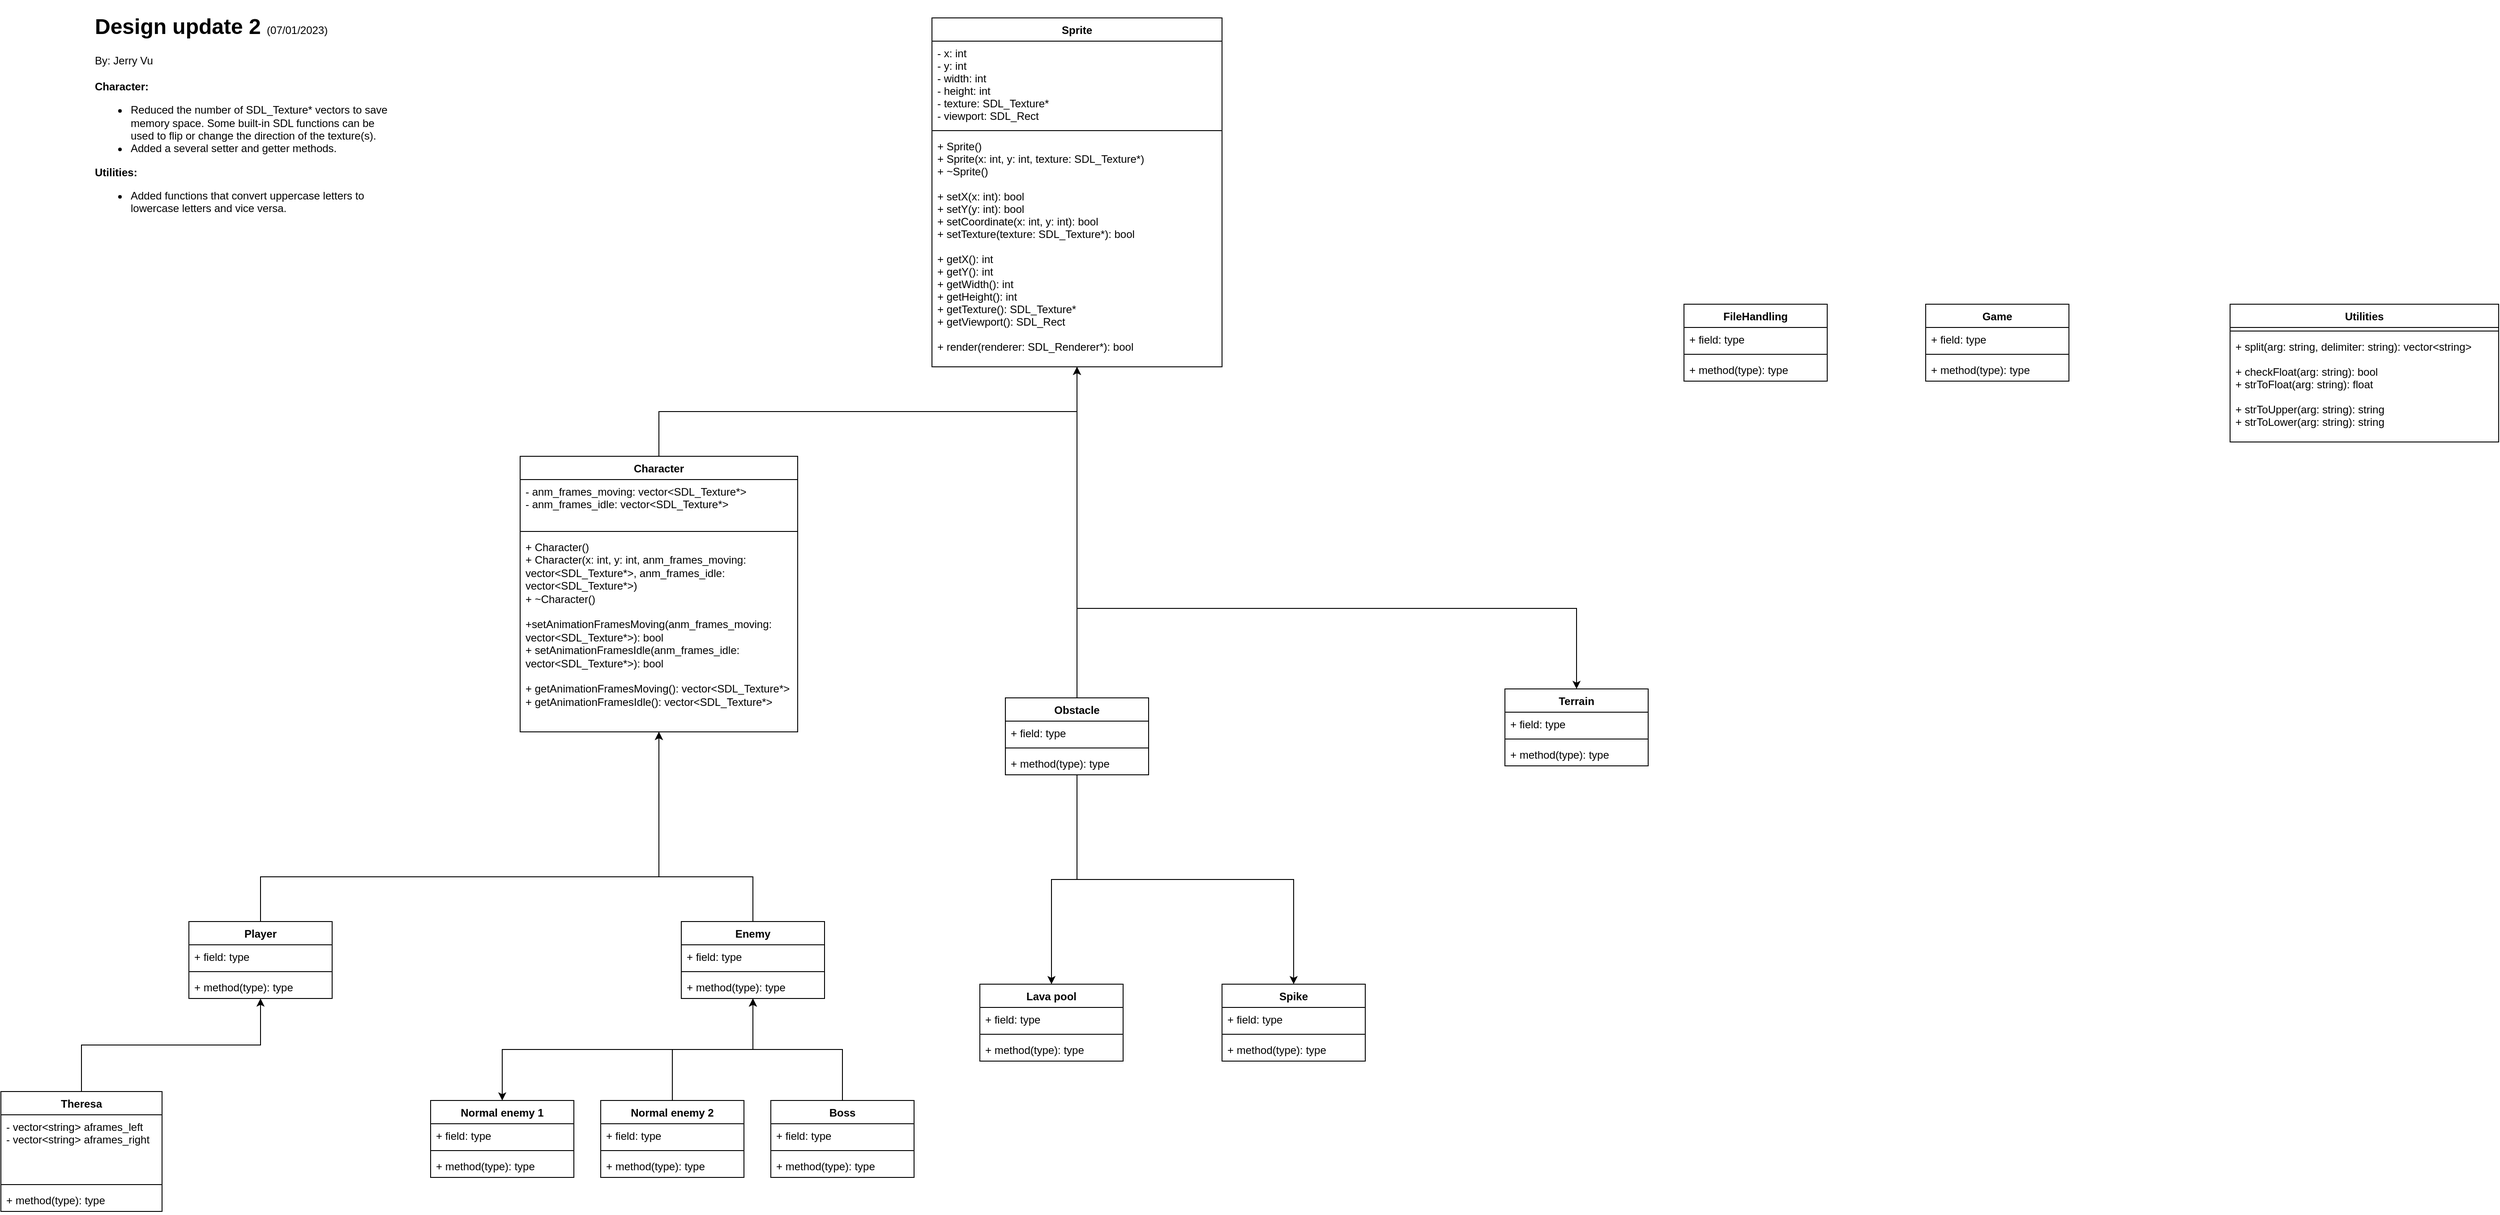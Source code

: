 <mxfile version="20.8.1" type="device"><diagram id="c8oBW-qjvavsfD2tW6SP" name="Page-1"><mxGraphModel dx="1976" dy="1619" grid="1" gridSize="10" guides="1" tooltips="1" connect="1" arrows="1" fold="1" page="1" pageScale="1" pageWidth="827" pageHeight="1169" math="0" shadow="0"><root><mxCell id="0"/><mxCell id="1" parent="0"/><mxCell id="VmwZhY8e53boBmnFLK-E-12" style="edgeStyle=orthogonalEdgeStyle;rounded=0;orthogonalLoop=1;jettySize=auto;html=1;exitX=0.5;exitY=0;exitDx=0;exitDy=0;entryX=0.5;entryY=1;entryDx=0;entryDy=0;" parent="1" source="VmwZhY8e53boBmnFLK-E-6" target="VmwZhY8e53boBmnFLK-E-1" edge="1"><mxGeometry relative="1" as="geometry"/></mxCell><mxCell id="VmwZhY8e53boBmnFLK-E-29" style="edgeStyle=orthogonalEdgeStyle;rounded=0;orthogonalLoop=1;jettySize=auto;html=1;exitX=0.5;exitY=0;exitDx=0;exitDy=0;entryX=0.5;entryY=1;entryDx=0;entryDy=0;" parent="1" source="VmwZhY8e53boBmnFLK-E-24" target="VmwZhY8e53boBmnFLK-E-1" edge="1"><mxGeometry relative="1" as="geometry"/></mxCell><mxCell id="VmwZhY8e53boBmnFLK-E-44" style="edgeStyle=orthogonalEdgeStyle;rounded=0;orthogonalLoop=1;jettySize=auto;html=1;exitX=0.5;exitY=1;exitDx=0;exitDy=0;entryX=0.5;entryY=0;entryDx=0;entryDy=0;" parent="1" source="VmwZhY8e53boBmnFLK-E-1" target="VmwZhY8e53boBmnFLK-E-40" edge="1"><mxGeometry relative="1" as="geometry"><Array as="points"><mxPoint x="442" y="480"/><mxPoint x="1000" y="480"/></Array></mxGeometry></mxCell><mxCell id="VmwZhY8e53boBmnFLK-E-1" value="Sprite" style="swimlane;fontStyle=1;align=center;verticalAlign=top;childLayout=stackLayout;horizontal=1;startSize=26;horizontalStack=0;resizeParent=1;resizeParentMax=0;resizeLast=0;collapsible=1;marginBottom=0;" parent="1" vertex="1"><mxGeometry x="280" y="-180" width="324" height="390" as="geometry"/></mxCell><mxCell id="VmwZhY8e53boBmnFLK-E-2" value="- x: int&#10;- y: int&#10;- width: int&#10;- height: int&#10;- texture: SDL_Texture*&#10;- viewport: SDL_Rect&#10;" style="text;strokeColor=none;fillColor=none;align=left;verticalAlign=top;spacingLeft=4;spacingRight=4;overflow=hidden;rotatable=0;points=[[0,0.5],[1,0.5]];portConstraint=eastwest;" parent="VmwZhY8e53boBmnFLK-E-1" vertex="1"><mxGeometry y="26" width="324" height="96" as="geometry"/></mxCell><mxCell id="VmwZhY8e53boBmnFLK-E-3" value="" style="line;strokeWidth=1;fillColor=none;align=left;verticalAlign=middle;spacingTop=-1;spacingLeft=3;spacingRight=3;rotatable=0;labelPosition=right;points=[];portConstraint=eastwest;strokeColor=inherit;" parent="VmwZhY8e53boBmnFLK-E-1" vertex="1"><mxGeometry y="122" width="324" height="8" as="geometry"/></mxCell><mxCell id="VmwZhY8e53boBmnFLK-E-4" value="+ Sprite()&#10;+ Sprite(x: int, y: int, texture: SDL_Texture*)&#10;+ ~Sprite()&#10;&#10;+ setX(x: int): bool&#10;+ setY(y: int): bool&#10;+ setCoordinate(x: int, y: int): bool&#10;+ setTexture(texture: SDL_Texture*): bool&#10;&#10;+ getX(): int&#10;+ getY(): int&#10;+ getWidth(): int&#10;+ getHeight(): int&#10;+ getTexture(): SDL_Texture*&#10;+ getViewport(): SDL_Rect&#10;&#10;+ render(renderer: SDL_Renderer*): bool" style="text;strokeColor=none;fillColor=none;align=left;verticalAlign=top;spacingLeft=4;spacingRight=4;overflow=hidden;rotatable=0;points=[[0,0.5],[1,0.5]];portConstraint=eastwest;" parent="VmwZhY8e53boBmnFLK-E-1" vertex="1"><mxGeometry y="130" width="324" height="260" as="geometry"/></mxCell><mxCell id="VmwZhY8e53boBmnFLK-E-22" style="edgeStyle=orthogonalEdgeStyle;rounded=0;orthogonalLoop=1;jettySize=auto;html=1;exitX=0.5;exitY=0;exitDx=0;exitDy=0;entryX=0.5;entryY=1;entryDx=0;entryDy=0;" parent="1" source="VmwZhY8e53boBmnFLK-E-14" target="VmwZhY8e53boBmnFLK-E-6" edge="1"><mxGeometry relative="1" as="geometry"><Array as="points"><mxPoint x="-470" y="780"/><mxPoint x="-25" y="780"/></Array></mxGeometry></mxCell><mxCell id="VmwZhY8e53boBmnFLK-E-23" style="edgeStyle=orthogonalEdgeStyle;rounded=0;orthogonalLoop=1;jettySize=auto;html=1;exitX=0.5;exitY=0;exitDx=0;exitDy=0;entryX=0.5;entryY=1;entryDx=0;entryDy=0;" parent="1" source="VmwZhY8e53boBmnFLK-E-18" target="VmwZhY8e53boBmnFLK-E-6" edge="1"><mxGeometry relative="1" as="geometry"><Array as="points"><mxPoint x="80" y="780"/><mxPoint x="-25" y="780"/></Array></mxGeometry></mxCell><mxCell id="VmwZhY8e53boBmnFLK-E-6" value="Character" style="swimlane;fontStyle=1;align=center;verticalAlign=top;childLayout=stackLayout;horizontal=1;startSize=26;horizontalStack=0;resizeParent=1;resizeParentMax=0;resizeLast=0;collapsible=1;marginBottom=0;" parent="1" vertex="1"><mxGeometry x="-180" y="310" width="310" height="308" as="geometry"/></mxCell><mxCell id="VmwZhY8e53boBmnFLK-E-7" value="- anm_frames_moving: vector&lt;SDL_Texture*&gt;&#10;- anm_frames_idle: vector&lt;SDL_Texture*&gt;" style="text;strokeColor=none;fillColor=none;align=left;verticalAlign=top;spacingLeft=4;spacingRight=4;overflow=hidden;rotatable=0;points=[[0,0.5],[1,0.5]];portConstraint=eastwest;" parent="VmwZhY8e53boBmnFLK-E-6" vertex="1"><mxGeometry y="26" width="310" height="54" as="geometry"/></mxCell><mxCell id="VmwZhY8e53boBmnFLK-E-8" value="" style="line;strokeWidth=1;fillColor=none;align=left;verticalAlign=middle;spacingTop=-1;spacingLeft=3;spacingRight=3;rotatable=0;labelPosition=right;points=[];portConstraint=eastwest;strokeColor=inherit;" parent="VmwZhY8e53boBmnFLK-E-6" vertex="1"><mxGeometry y="80" width="310" height="8" as="geometry"/></mxCell><mxCell id="VmwZhY8e53boBmnFLK-E-9" value="+ Character()&#10;+ Character(x: int, y: int, anm_frames_moving: vector&lt;SDL_Texture*&gt;, anm_frames_idle: vector&lt;SDL_Texture*&gt;)&#10;+ ~Character()&#10;&#10;+setAnimationFramesMoving(anm_frames_moving: vector&lt;SDL_Texture*&gt;): bool&#10;+ setAnimationFramesIdle(anm_frames_idle: vector&lt;SDL_Texture*&gt;): bool&#10;&#10;+ getAnimationFramesMoving(): vector&lt;SDL_Texture*&gt;&#10;+ getAnimationFramesIdle(): vector&lt;SDL_Texture*&gt;" style="text;strokeColor=none;fillColor=none;align=left;verticalAlign=top;spacingLeft=4;spacingRight=4;overflow=hidden;rotatable=0;points=[[0,0.5],[1,0.5]];portConstraint=eastwest;whiteSpace=wrap;" parent="VmwZhY8e53boBmnFLK-E-6" vertex="1"><mxGeometry y="88" width="310" height="220" as="geometry"/></mxCell><mxCell id="3EYU0iMUAdLwsTVJCIpS-16" style="edgeStyle=orthogonalEdgeStyle;rounded=0;orthogonalLoop=1;jettySize=auto;html=1;exitX=0.5;exitY=0;exitDx=0;exitDy=0;entryX=0.5;entryY=1;entryDx=0;entryDy=0;" parent="1" source="3EYU0iMUAdLwsTVJCIpS-9" target="VmwZhY8e53boBmnFLK-E-14" edge="1"><mxGeometry relative="1" as="geometry"/></mxCell><mxCell id="VmwZhY8e53boBmnFLK-E-14" value="Player" style="swimlane;fontStyle=1;align=center;verticalAlign=top;childLayout=stackLayout;horizontal=1;startSize=26;horizontalStack=0;resizeParent=1;resizeParentMax=0;resizeLast=0;collapsible=1;marginBottom=0;" parent="1" vertex="1"><mxGeometry x="-550" y="830" width="160" height="86" as="geometry"/></mxCell><mxCell id="VmwZhY8e53boBmnFLK-E-15" value="+ field: type" style="text;strokeColor=none;fillColor=none;align=left;verticalAlign=top;spacingLeft=4;spacingRight=4;overflow=hidden;rotatable=0;points=[[0,0.5],[1,0.5]];portConstraint=eastwest;" parent="VmwZhY8e53boBmnFLK-E-14" vertex="1"><mxGeometry y="26" width="160" height="26" as="geometry"/></mxCell><mxCell id="VmwZhY8e53boBmnFLK-E-16" value="" style="line;strokeWidth=1;fillColor=none;align=left;verticalAlign=middle;spacingTop=-1;spacingLeft=3;spacingRight=3;rotatable=0;labelPosition=right;points=[];portConstraint=eastwest;strokeColor=inherit;" parent="VmwZhY8e53boBmnFLK-E-14" vertex="1"><mxGeometry y="52" width="160" height="8" as="geometry"/></mxCell><mxCell id="VmwZhY8e53boBmnFLK-E-17" value="+ method(type): type" style="text;strokeColor=none;fillColor=none;align=left;verticalAlign=top;spacingLeft=4;spacingRight=4;overflow=hidden;rotatable=0;points=[[0,0.5],[1,0.5]];portConstraint=eastwest;" parent="VmwZhY8e53boBmnFLK-E-14" vertex="1"><mxGeometry y="60" width="160" height="26" as="geometry"/></mxCell><mxCell id="VmwZhY8e53boBmnFLK-E-58" style="edgeStyle=orthogonalEdgeStyle;rounded=0;orthogonalLoop=1;jettySize=auto;html=1;exitX=0.5;exitY=0;exitDx=0;exitDy=0;entryX=0.5;entryY=1;entryDx=0;entryDy=0;" parent="1" source="VmwZhY8e53boBmnFLK-E-49" target="VmwZhY8e53boBmnFLK-E-18" edge="1"><mxGeometry relative="1" as="geometry"/></mxCell><mxCell id="VmwZhY8e53boBmnFLK-E-65" style="edgeStyle=orthogonalEdgeStyle;rounded=0;orthogonalLoop=1;jettySize=auto;html=1;exitX=0.5;exitY=0;exitDx=0;exitDy=0;entryX=0.5;entryY=1;entryDx=0;entryDy=0;" parent="1" source="VmwZhY8e53boBmnFLK-E-61" target="VmwZhY8e53boBmnFLK-E-18" edge="1"><mxGeometry relative="1" as="geometry"/></mxCell><mxCell id="VmwZhY8e53boBmnFLK-E-74" style="edgeStyle=orthogonalEdgeStyle;rounded=0;orthogonalLoop=1;jettySize=auto;html=1;exitX=0.5;exitY=1;exitDx=0;exitDy=0;entryX=0.5;entryY=0;entryDx=0;entryDy=0;" parent="1" source="VmwZhY8e53boBmnFLK-E-18" target="VmwZhY8e53boBmnFLK-E-45" edge="1"><mxGeometry relative="1" as="geometry"/></mxCell><mxCell id="VmwZhY8e53boBmnFLK-E-18" value="Enemy" style="swimlane;fontStyle=1;align=center;verticalAlign=top;childLayout=stackLayout;horizontal=1;startSize=26;horizontalStack=0;resizeParent=1;resizeParentMax=0;resizeLast=0;collapsible=1;marginBottom=0;" parent="1" vertex="1"><mxGeometry y="830" width="160" height="86" as="geometry"/></mxCell><mxCell id="VmwZhY8e53boBmnFLK-E-19" value="+ field: type" style="text;strokeColor=none;fillColor=none;align=left;verticalAlign=top;spacingLeft=4;spacingRight=4;overflow=hidden;rotatable=0;points=[[0,0.5],[1,0.5]];portConstraint=eastwest;" parent="VmwZhY8e53boBmnFLK-E-18" vertex="1"><mxGeometry y="26" width="160" height="26" as="geometry"/></mxCell><mxCell id="VmwZhY8e53boBmnFLK-E-20" value="" style="line;strokeWidth=1;fillColor=none;align=left;verticalAlign=middle;spacingTop=-1;spacingLeft=3;spacingRight=3;rotatable=0;labelPosition=right;points=[];portConstraint=eastwest;strokeColor=inherit;" parent="VmwZhY8e53boBmnFLK-E-18" vertex="1"><mxGeometry y="52" width="160" height="8" as="geometry"/></mxCell><mxCell id="VmwZhY8e53boBmnFLK-E-21" value="+ method(type): type" style="text;strokeColor=none;fillColor=none;align=left;verticalAlign=top;spacingLeft=4;spacingRight=4;overflow=hidden;rotatable=0;points=[[0,0.5],[1,0.5]];portConstraint=eastwest;" parent="VmwZhY8e53boBmnFLK-E-18" vertex="1"><mxGeometry y="60" width="160" height="26" as="geometry"/></mxCell><mxCell id="VmwZhY8e53boBmnFLK-E-38" style="edgeStyle=orthogonalEdgeStyle;rounded=0;orthogonalLoop=1;jettySize=auto;html=1;exitX=0.5;exitY=1;exitDx=0;exitDy=0;entryX=0.5;entryY=0;entryDx=0;entryDy=0;" parent="1" source="VmwZhY8e53boBmnFLK-E-24" target="VmwZhY8e53boBmnFLK-E-30" edge="1"><mxGeometry relative="1" as="geometry"/></mxCell><mxCell id="VmwZhY8e53boBmnFLK-E-39" style="edgeStyle=orthogonalEdgeStyle;rounded=0;orthogonalLoop=1;jettySize=auto;html=1;exitX=0.5;exitY=1;exitDx=0;exitDy=0;" parent="1" source="VmwZhY8e53boBmnFLK-E-24" target="VmwZhY8e53boBmnFLK-E-34" edge="1"><mxGeometry relative="1" as="geometry"/></mxCell><mxCell id="VmwZhY8e53boBmnFLK-E-24" value="Obstacle" style="swimlane;fontStyle=1;align=center;verticalAlign=top;childLayout=stackLayout;horizontal=1;startSize=26;horizontalStack=0;resizeParent=1;resizeParentMax=0;resizeLast=0;collapsible=1;marginBottom=0;" parent="1" vertex="1"><mxGeometry x="362" y="580" width="160" height="86" as="geometry"/></mxCell><mxCell id="VmwZhY8e53boBmnFLK-E-25" value="+ field: type" style="text;strokeColor=none;fillColor=none;align=left;verticalAlign=top;spacingLeft=4;spacingRight=4;overflow=hidden;rotatable=0;points=[[0,0.5],[1,0.5]];portConstraint=eastwest;" parent="VmwZhY8e53boBmnFLK-E-24" vertex="1"><mxGeometry y="26" width="160" height="26" as="geometry"/></mxCell><mxCell id="VmwZhY8e53boBmnFLK-E-26" value="" style="line;strokeWidth=1;fillColor=none;align=left;verticalAlign=middle;spacingTop=-1;spacingLeft=3;spacingRight=3;rotatable=0;labelPosition=right;points=[];portConstraint=eastwest;strokeColor=inherit;" parent="VmwZhY8e53boBmnFLK-E-24" vertex="1"><mxGeometry y="52" width="160" height="8" as="geometry"/></mxCell><mxCell id="VmwZhY8e53boBmnFLK-E-27" value="+ method(type): type" style="text;strokeColor=none;fillColor=none;align=left;verticalAlign=top;spacingLeft=4;spacingRight=4;overflow=hidden;rotatable=0;points=[[0,0.5],[1,0.5]];portConstraint=eastwest;" parent="VmwZhY8e53boBmnFLK-E-24" vertex="1"><mxGeometry y="60" width="160" height="26" as="geometry"/></mxCell><mxCell id="VmwZhY8e53boBmnFLK-E-30" value="Lava pool" style="swimlane;fontStyle=1;align=center;verticalAlign=top;childLayout=stackLayout;horizontal=1;startSize=26;horizontalStack=0;resizeParent=1;resizeParentMax=0;resizeLast=0;collapsible=1;marginBottom=0;" parent="1" vertex="1"><mxGeometry x="333.5" y="900" width="160" height="86" as="geometry"/></mxCell><mxCell id="VmwZhY8e53boBmnFLK-E-31" value="+ field: type" style="text;strokeColor=none;fillColor=none;align=left;verticalAlign=top;spacingLeft=4;spacingRight=4;overflow=hidden;rotatable=0;points=[[0,0.5],[1,0.5]];portConstraint=eastwest;" parent="VmwZhY8e53boBmnFLK-E-30" vertex="1"><mxGeometry y="26" width="160" height="26" as="geometry"/></mxCell><mxCell id="VmwZhY8e53boBmnFLK-E-32" value="" style="line;strokeWidth=1;fillColor=none;align=left;verticalAlign=middle;spacingTop=-1;spacingLeft=3;spacingRight=3;rotatable=0;labelPosition=right;points=[];portConstraint=eastwest;strokeColor=inherit;" parent="VmwZhY8e53boBmnFLK-E-30" vertex="1"><mxGeometry y="52" width="160" height="8" as="geometry"/></mxCell><mxCell id="VmwZhY8e53boBmnFLK-E-33" value="+ method(type): type" style="text;strokeColor=none;fillColor=none;align=left;verticalAlign=top;spacingLeft=4;spacingRight=4;overflow=hidden;rotatable=0;points=[[0,0.5],[1,0.5]];portConstraint=eastwest;" parent="VmwZhY8e53boBmnFLK-E-30" vertex="1"><mxGeometry y="60" width="160" height="26" as="geometry"/></mxCell><mxCell id="VmwZhY8e53boBmnFLK-E-34" value="Spike" style="swimlane;fontStyle=1;align=center;verticalAlign=top;childLayout=stackLayout;horizontal=1;startSize=26;horizontalStack=0;resizeParent=1;resizeParentMax=0;resizeLast=0;collapsible=1;marginBottom=0;" parent="1" vertex="1"><mxGeometry x="604" y="900" width="160" height="86" as="geometry"/></mxCell><mxCell id="VmwZhY8e53boBmnFLK-E-35" value="+ field: type" style="text;strokeColor=none;fillColor=none;align=left;verticalAlign=top;spacingLeft=4;spacingRight=4;overflow=hidden;rotatable=0;points=[[0,0.5],[1,0.5]];portConstraint=eastwest;" parent="VmwZhY8e53boBmnFLK-E-34" vertex="1"><mxGeometry y="26" width="160" height="26" as="geometry"/></mxCell><mxCell id="VmwZhY8e53boBmnFLK-E-36" value="" style="line;strokeWidth=1;fillColor=none;align=left;verticalAlign=middle;spacingTop=-1;spacingLeft=3;spacingRight=3;rotatable=0;labelPosition=right;points=[];portConstraint=eastwest;strokeColor=inherit;" parent="VmwZhY8e53boBmnFLK-E-34" vertex="1"><mxGeometry y="52" width="160" height="8" as="geometry"/></mxCell><mxCell id="VmwZhY8e53boBmnFLK-E-37" value="+ method(type): type" style="text;strokeColor=none;fillColor=none;align=left;verticalAlign=top;spacingLeft=4;spacingRight=4;overflow=hidden;rotatable=0;points=[[0,0.5],[1,0.5]];portConstraint=eastwest;" parent="VmwZhY8e53boBmnFLK-E-34" vertex="1"><mxGeometry y="60" width="160" height="26" as="geometry"/></mxCell><mxCell id="VmwZhY8e53boBmnFLK-E-40" value="Terrain" style="swimlane;fontStyle=1;align=center;verticalAlign=top;childLayout=stackLayout;horizontal=1;startSize=26;horizontalStack=0;resizeParent=1;resizeParentMax=0;resizeLast=0;collapsible=1;marginBottom=0;" parent="1" vertex="1"><mxGeometry x="920" y="570" width="160" height="86" as="geometry"/></mxCell><mxCell id="VmwZhY8e53boBmnFLK-E-41" value="+ field: type" style="text;strokeColor=none;fillColor=none;align=left;verticalAlign=top;spacingLeft=4;spacingRight=4;overflow=hidden;rotatable=0;points=[[0,0.5],[1,0.5]];portConstraint=eastwest;" parent="VmwZhY8e53boBmnFLK-E-40" vertex="1"><mxGeometry y="26" width="160" height="26" as="geometry"/></mxCell><mxCell id="VmwZhY8e53boBmnFLK-E-42" value="" style="line;strokeWidth=1;fillColor=none;align=left;verticalAlign=middle;spacingTop=-1;spacingLeft=3;spacingRight=3;rotatable=0;labelPosition=right;points=[];portConstraint=eastwest;strokeColor=inherit;" parent="VmwZhY8e53boBmnFLK-E-40" vertex="1"><mxGeometry y="52" width="160" height="8" as="geometry"/></mxCell><mxCell id="VmwZhY8e53boBmnFLK-E-43" value="+ method(type): type" style="text;strokeColor=none;fillColor=none;align=left;verticalAlign=top;spacingLeft=4;spacingRight=4;overflow=hidden;rotatable=0;points=[[0,0.5],[1,0.5]];portConstraint=eastwest;" parent="VmwZhY8e53boBmnFLK-E-40" vertex="1"><mxGeometry y="60" width="160" height="26" as="geometry"/></mxCell><mxCell id="VmwZhY8e53boBmnFLK-E-45" value="Normal enemy 1" style="swimlane;fontStyle=1;align=center;verticalAlign=top;childLayout=stackLayout;horizontal=1;startSize=26;horizontalStack=0;resizeParent=1;resizeParentMax=0;resizeLast=0;collapsible=1;marginBottom=0;" parent="1" vertex="1"><mxGeometry x="-280" y="1030" width="160" height="86" as="geometry"/></mxCell><mxCell id="VmwZhY8e53boBmnFLK-E-46" value="+ field: type" style="text;strokeColor=none;fillColor=none;align=left;verticalAlign=top;spacingLeft=4;spacingRight=4;overflow=hidden;rotatable=0;points=[[0,0.5],[1,0.5]];portConstraint=eastwest;" parent="VmwZhY8e53boBmnFLK-E-45" vertex="1"><mxGeometry y="26" width="160" height="26" as="geometry"/></mxCell><mxCell id="VmwZhY8e53boBmnFLK-E-47" value="" style="line;strokeWidth=1;fillColor=none;align=left;verticalAlign=middle;spacingTop=-1;spacingLeft=3;spacingRight=3;rotatable=0;labelPosition=right;points=[];portConstraint=eastwest;strokeColor=inherit;" parent="VmwZhY8e53boBmnFLK-E-45" vertex="1"><mxGeometry y="52" width="160" height="8" as="geometry"/></mxCell><mxCell id="VmwZhY8e53boBmnFLK-E-48" value="+ method(type): type" style="text;strokeColor=none;fillColor=none;align=left;verticalAlign=top;spacingLeft=4;spacingRight=4;overflow=hidden;rotatable=0;points=[[0,0.5],[1,0.5]];portConstraint=eastwest;" parent="VmwZhY8e53boBmnFLK-E-45" vertex="1"><mxGeometry y="60" width="160" height="26" as="geometry"/></mxCell><mxCell id="VmwZhY8e53boBmnFLK-E-49" value="Normal enemy 2" style="swimlane;fontStyle=1;align=center;verticalAlign=top;childLayout=stackLayout;horizontal=1;startSize=26;horizontalStack=0;resizeParent=1;resizeParentMax=0;resizeLast=0;collapsible=1;marginBottom=0;" parent="1" vertex="1"><mxGeometry x="-90" y="1030" width="160" height="86" as="geometry"/></mxCell><mxCell id="VmwZhY8e53boBmnFLK-E-50" value="+ field: type" style="text;strokeColor=none;fillColor=none;align=left;verticalAlign=top;spacingLeft=4;spacingRight=4;overflow=hidden;rotatable=0;points=[[0,0.5],[1,0.5]];portConstraint=eastwest;" parent="VmwZhY8e53boBmnFLK-E-49" vertex="1"><mxGeometry y="26" width="160" height="26" as="geometry"/></mxCell><mxCell id="VmwZhY8e53boBmnFLK-E-51" value="" style="line;strokeWidth=1;fillColor=none;align=left;verticalAlign=middle;spacingTop=-1;spacingLeft=3;spacingRight=3;rotatable=0;labelPosition=right;points=[];portConstraint=eastwest;strokeColor=inherit;" parent="VmwZhY8e53boBmnFLK-E-49" vertex="1"><mxGeometry y="52" width="160" height="8" as="geometry"/></mxCell><mxCell id="VmwZhY8e53boBmnFLK-E-52" value="+ method(type): type" style="text;strokeColor=none;fillColor=none;align=left;verticalAlign=top;spacingLeft=4;spacingRight=4;overflow=hidden;rotatable=0;points=[[0,0.5],[1,0.5]];portConstraint=eastwest;" parent="VmwZhY8e53boBmnFLK-E-49" vertex="1"><mxGeometry y="60" width="160" height="26" as="geometry"/></mxCell><mxCell id="VmwZhY8e53boBmnFLK-E-61" value="Boss" style="swimlane;fontStyle=1;align=center;verticalAlign=top;childLayout=stackLayout;horizontal=1;startSize=26;horizontalStack=0;resizeParent=1;resizeParentMax=0;resizeLast=0;collapsible=1;marginBottom=0;" parent="1" vertex="1"><mxGeometry x="100" y="1030" width="160" height="86" as="geometry"/></mxCell><mxCell id="VmwZhY8e53boBmnFLK-E-62" value="+ field: type" style="text;strokeColor=none;fillColor=none;align=left;verticalAlign=top;spacingLeft=4;spacingRight=4;overflow=hidden;rotatable=0;points=[[0,0.5],[1,0.5]];portConstraint=eastwest;" parent="VmwZhY8e53boBmnFLK-E-61" vertex="1"><mxGeometry y="26" width="160" height="26" as="geometry"/></mxCell><mxCell id="VmwZhY8e53boBmnFLK-E-63" value="" style="line;strokeWidth=1;fillColor=none;align=left;verticalAlign=middle;spacingTop=-1;spacingLeft=3;spacingRight=3;rotatable=0;labelPosition=right;points=[];portConstraint=eastwest;strokeColor=inherit;" parent="VmwZhY8e53boBmnFLK-E-61" vertex="1"><mxGeometry y="52" width="160" height="8" as="geometry"/></mxCell><mxCell id="VmwZhY8e53boBmnFLK-E-64" value="+ method(type): type" style="text;strokeColor=none;fillColor=none;align=left;verticalAlign=top;spacingLeft=4;spacingRight=4;overflow=hidden;rotatable=0;points=[[0,0.5],[1,0.5]];portConstraint=eastwest;" parent="VmwZhY8e53boBmnFLK-E-61" vertex="1"><mxGeometry y="60" width="160" height="26" as="geometry"/></mxCell><mxCell id="VmwZhY8e53boBmnFLK-E-66" value="FileHandling" style="swimlane;fontStyle=1;align=center;verticalAlign=top;childLayout=stackLayout;horizontal=1;startSize=26;horizontalStack=0;resizeParent=1;resizeParentMax=0;resizeLast=0;collapsible=1;marginBottom=0;" parent="1" vertex="1"><mxGeometry x="1120" y="140" width="160" height="86" as="geometry"/></mxCell><mxCell id="VmwZhY8e53boBmnFLK-E-67" value="+ field: type" style="text;strokeColor=none;fillColor=none;align=left;verticalAlign=top;spacingLeft=4;spacingRight=4;overflow=hidden;rotatable=0;points=[[0,0.5],[1,0.5]];portConstraint=eastwest;" parent="VmwZhY8e53boBmnFLK-E-66" vertex="1"><mxGeometry y="26" width="160" height="26" as="geometry"/></mxCell><mxCell id="VmwZhY8e53boBmnFLK-E-68" value="" style="line;strokeWidth=1;fillColor=none;align=left;verticalAlign=middle;spacingTop=-1;spacingLeft=3;spacingRight=3;rotatable=0;labelPosition=right;points=[];portConstraint=eastwest;strokeColor=inherit;" parent="VmwZhY8e53boBmnFLK-E-66" vertex="1"><mxGeometry y="52" width="160" height="8" as="geometry"/></mxCell><mxCell id="VmwZhY8e53boBmnFLK-E-69" value="+ method(type): type" style="text;strokeColor=none;fillColor=none;align=left;verticalAlign=top;spacingLeft=4;spacingRight=4;overflow=hidden;rotatable=0;points=[[0,0.5],[1,0.5]];portConstraint=eastwest;" parent="VmwZhY8e53boBmnFLK-E-66" vertex="1"><mxGeometry y="60" width="160" height="26" as="geometry"/></mxCell><mxCell id="VmwZhY8e53boBmnFLK-E-70" value="Game" style="swimlane;fontStyle=1;align=center;verticalAlign=top;childLayout=stackLayout;horizontal=1;startSize=26;horizontalStack=0;resizeParent=1;resizeParentMax=0;resizeLast=0;collapsible=1;marginBottom=0;" parent="1" vertex="1"><mxGeometry x="1390" y="140" width="160" height="86" as="geometry"/></mxCell><mxCell id="VmwZhY8e53boBmnFLK-E-71" value="+ field: type" style="text;strokeColor=none;fillColor=none;align=left;verticalAlign=top;spacingLeft=4;spacingRight=4;overflow=hidden;rotatable=0;points=[[0,0.5],[1,0.5]];portConstraint=eastwest;" parent="VmwZhY8e53boBmnFLK-E-70" vertex="1"><mxGeometry y="26" width="160" height="26" as="geometry"/></mxCell><mxCell id="VmwZhY8e53boBmnFLK-E-72" value="" style="line;strokeWidth=1;fillColor=none;align=left;verticalAlign=middle;spacingTop=-1;spacingLeft=3;spacingRight=3;rotatable=0;labelPosition=right;points=[];portConstraint=eastwest;strokeColor=inherit;" parent="VmwZhY8e53boBmnFLK-E-70" vertex="1"><mxGeometry y="52" width="160" height="8" as="geometry"/></mxCell><mxCell id="VmwZhY8e53boBmnFLK-E-73" value="+ method(type): type" style="text;strokeColor=none;fillColor=none;align=left;verticalAlign=top;spacingLeft=4;spacingRight=4;overflow=hidden;rotatable=0;points=[[0,0.5],[1,0.5]];portConstraint=eastwest;" parent="VmwZhY8e53boBmnFLK-E-70" vertex="1"><mxGeometry y="60" width="160" height="26" as="geometry"/></mxCell><mxCell id="3EYU0iMUAdLwsTVJCIpS-1" value="Utilities" style="swimlane;fontStyle=1;align=center;verticalAlign=top;childLayout=stackLayout;horizontal=1;startSize=26;horizontalStack=0;resizeParent=1;resizeParentMax=0;resizeLast=0;collapsible=1;marginBottom=0;" parent="1" vertex="1"><mxGeometry x="1730" y="140" width="300" height="154" as="geometry"/></mxCell><mxCell id="3EYU0iMUAdLwsTVJCIpS-3" value="" style="line;strokeWidth=1;fillColor=none;align=left;verticalAlign=middle;spacingTop=-1;spacingLeft=3;spacingRight=3;rotatable=0;labelPosition=right;points=[];portConstraint=eastwest;strokeColor=inherit;" parent="3EYU0iMUAdLwsTVJCIpS-1" vertex="1"><mxGeometry y="26" width="300" height="8" as="geometry"/></mxCell><mxCell id="3EYU0iMUAdLwsTVJCIpS-4" value="+ split(arg: string, delimiter: string): vector&lt;string&gt; &#10;&#10;+ checkFloat(arg: string): bool&#10;+ strToFloat(arg: string): float&#10;&#10;+ strToUpper(arg: string): string&#10;+ strToLower(arg: string): string" style="text;strokeColor=none;fillColor=none;align=left;verticalAlign=top;spacingLeft=4;spacingRight=4;overflow=hidden;rotatable=0;points=[[0,0.5],[1,0.5]];portConstraint=eastwest;" parent="3EYU0iMUAdLwsTVJCIpS-1" vertex="1"><mxGeometry y="34" width="300" height="120" as="geometry"/></mxCell><mxCell id="3EYU0iMUAdLwsTVJCIpS-9" value="Theresa" style="swimlane;fontStyle=1;align=center;verticalAlign=top;childLayout=stackLayout;horizontal=1;startSize=26;horizontalStack=0;resizeParent=1;resizeParentMax=0;resizeLast=0;collapsible=1;marginBottom=0;" parent="1" vertex="1"><mxGeometry x="-760" y="1020" width="180" height="134" as="geometry"/></mxCell><mxCell id="3EYU0iMUAdLwsTVJCIpS-10" value="- vector&lt;string&gt; aframes_left&#10;- vector&lt;string&gt; aframes_right" style="text;strokeColor=none;fillColor=none;align=left;verticalAlign=top;spacingLeft=4;spacingRight=4;overflow=hidden;rotatable=0;points=[[0,0.5],[1,0.5]];portConstraint=eastwest;" parent="3EYU0iMUAdLwsTVJCIpS-9" vertex="1"><mxGeometry y="26" width="180" height="74" as="geometry"/></mxCell><mxCell id="3EYU0iMUAdLwsTVJCIpS-11" value="" style="line;strokeWidth=1;fillColor=none;align=left;verticalAlign=middle;spacingTop=-1;spacingLeft=3;spacingRight=3;rotatable=0;labelPosition=right;points=[];portConstraint=eastwest;strokeColor=inherit;" parent="3EYU0iMUAdLwsTVJCIpS-9" vertex="1"><mxGeometry y="100" width="180" height="8" as="geometry"/></mxCell><mxCell id="3EYU0iMUAdLwsTVJCIpS-12" value="+ method(type): type" style="text;strokeColor=none;fillColor=none;align=left;verticalAlign=top;spacingLeft=4;spacingRight=4;overflow=hidden;rotatable=0;points=[[0,0.5],[1,0.5]];portConstraint=eastwest;" parent="3EYU0iMUAdLwsTVJCIpS-9" vertex="1"><mxGeometry y="108" width="180" height="26" as="geometry"/></mxCell><mxCell id="vElbNnLoproLuncp5G4Q-1" value="&lt;h1&gt;Design update 2&amp;nbsp;&lt;span style=&quot;font-weight: normal;&quot;&gt;&lt;font style=&quot;font-size: 12px;&quot;&gt;(07/01/2023)&lt;/font&gt;&lt;/span&gt;&lt;/h1&gt;&lt;div&gt;&lt;span style=&quot;font-weight: normal;&quot;&gt;&lt;font style=&quot;font-size: 12px;&quot;&gt;By: Jerry Vu&lt;/font&gt;&lt;/span&gt;&lt;/div&gt;&lt;div&gt;&lt;span style=&quot;font-weight: normal;&quot;&gt;&lt;font style=&quot;font-size: 12px;&quot;&gt;&lt;br&gt;&lt;/font&gt;&lt;/span&gt;&lt;/div&gt;&lt;div&gt;&lt;div&gt;&lt;b&gt;Character:&lt;/b&gt;&lt;/div&gt;&lt;/div&gt;&lt;div&gt;&lt;ul&gt;&lt;li&gt;Reduced the number of SDL_Texture* vectors to save memory space. Some built-in SDL functions can be used to flip or change the direction of the texture(s).&lt;/li&gt;&lt;li&gt;Added a several setter and getter methods.&amp;nbsp;&lt;/li&gt;&lt;/ul&gt;&lt;div&gt;&lt;b&gt;Utilities:&lt;/b&gt;&lt;/div&gt;&lt;/div&gt;&lt;div&gt;&lt;ul&gt;&lt;li&gt;Added functions that convert uppercase letters to lowercase letters and vice versa.&lt;/li&gt;&lt;/ul&gt;&lt;/div&gt;" style="text;html=1;strokeColor=none;fillColor=none;spacing=5;spacingTop=-20;whiteSpace=wrap;overflow=hidden;rounded=0;" vertex="1" parent="1"><mxGeometry x="-660" y="-190" width="340" height="320" as="geometry"/></mxCell></root></mxGraphModel></diagram></mxfile>
